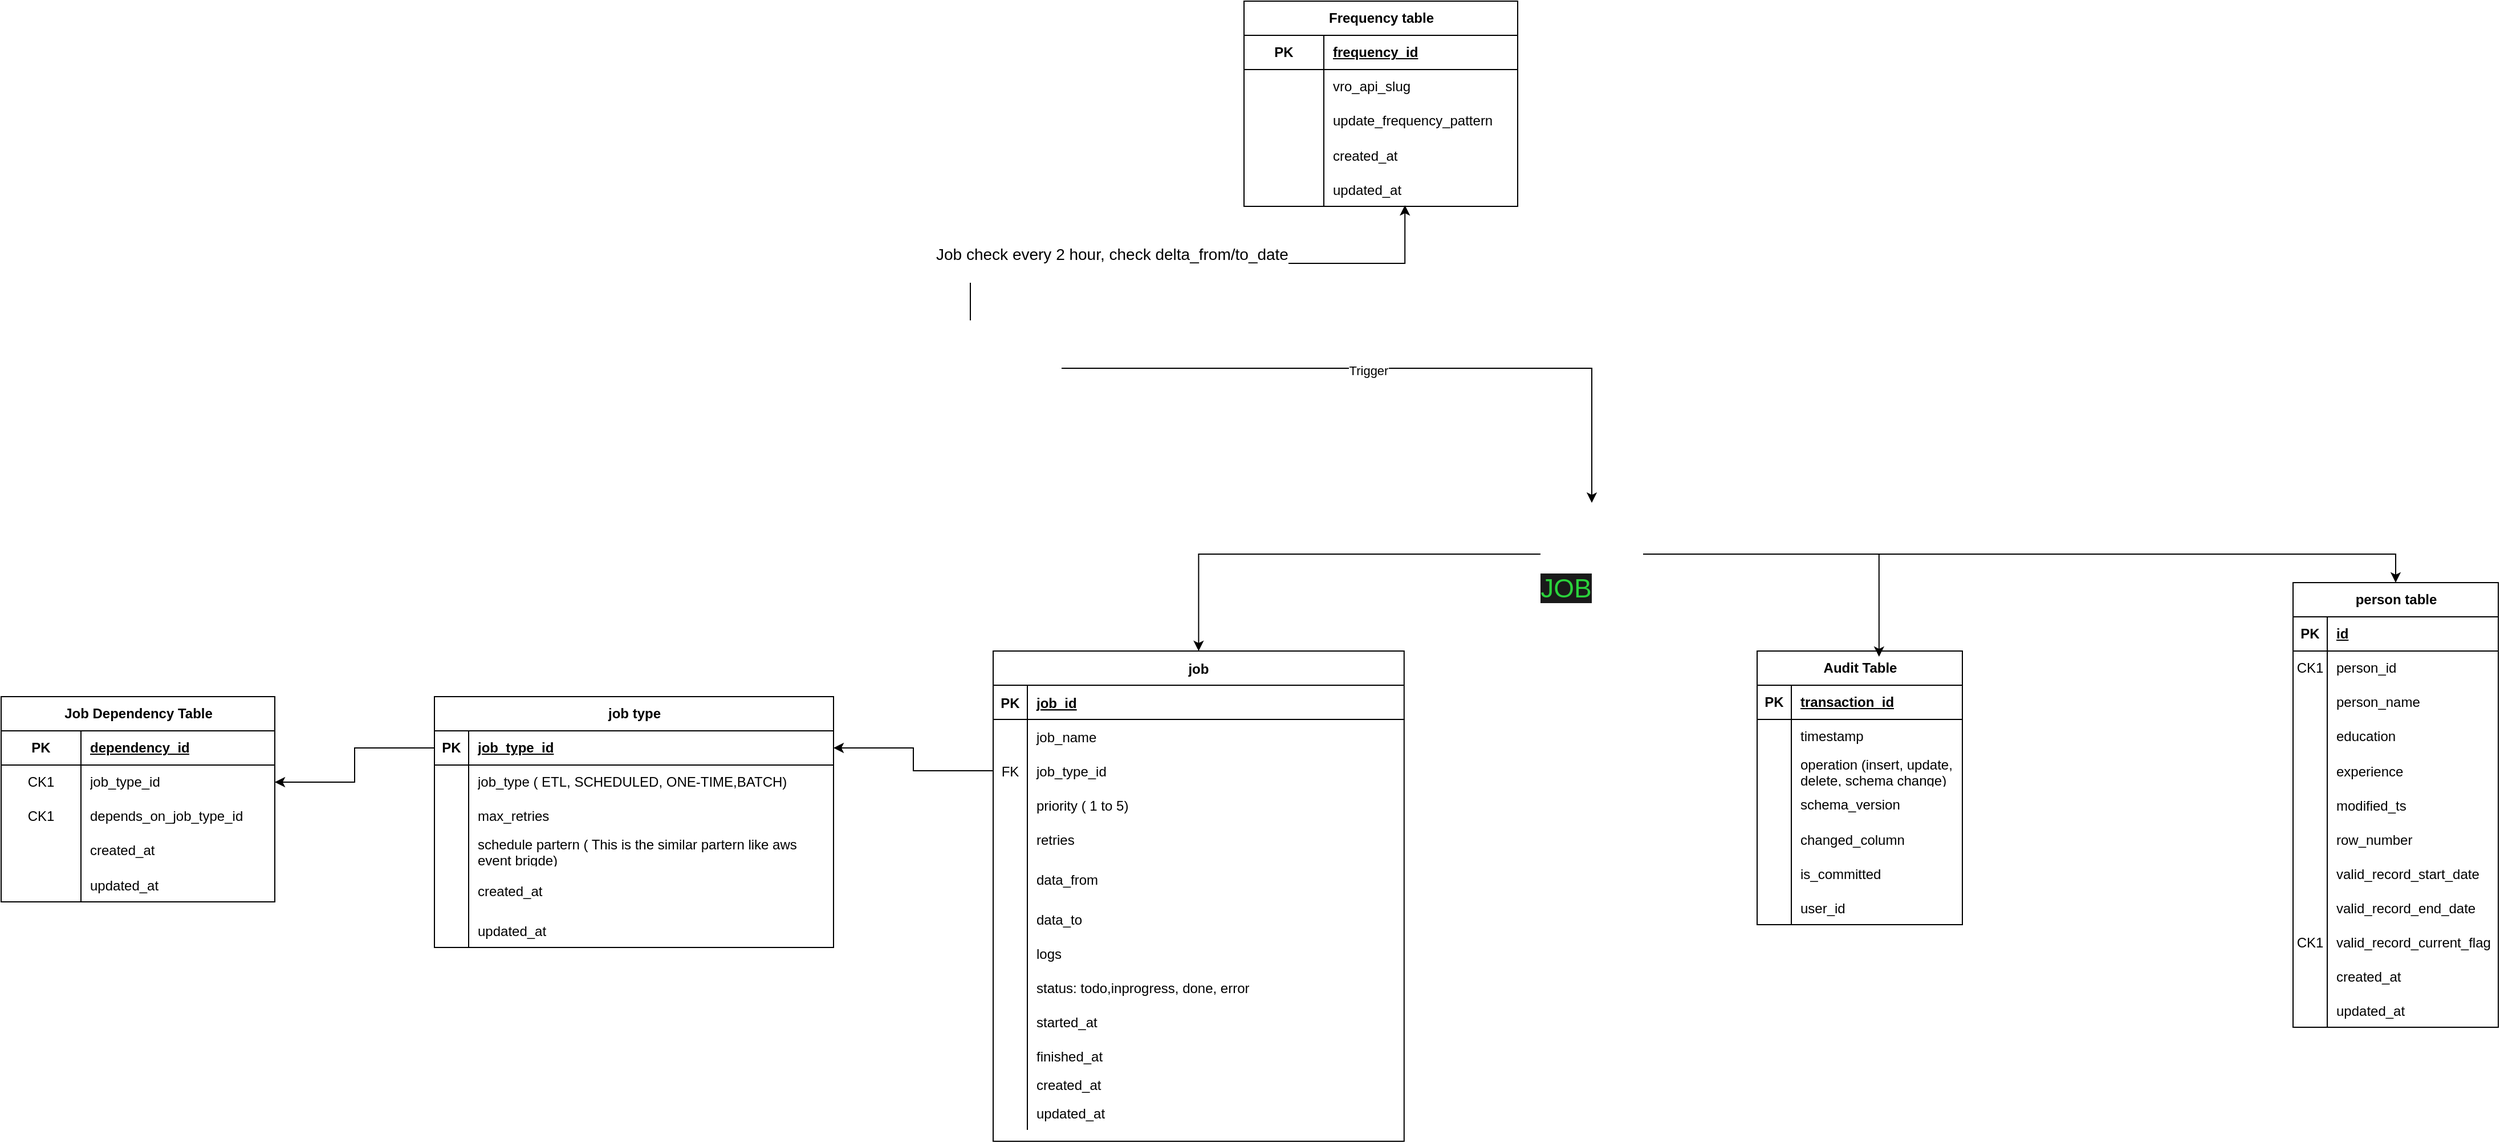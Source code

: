 <mxfile version="24.7.12">
  <diagram name="Page-1" id="yF4b_deFSVlWdtcmTdpj">
    <mxGraphModel dx="4810" dy="2237" grid="1" gridSize="10" guides="1" tooltips="1" connect="1" arrows="1" fold="1" page="1" pageScale="1" pageWidth="850" pageHeight="1100" math="0" shadow="0">
      <root>
        <mxCell id="0" />
        <mxCell id="1" parent="0" />
        <mxCell id="miBj2STuNEscEt3o1YzO-51" style="edgeStyle=orthogonalEdgeStyle;rounded=0;orthogonalLoop=1;jettySize=auto;html=1;" edge="1" parent="1" source="iy5uLM-DOXcV6CtTuPYc-3" target="dzdEntVdq1MPW5jjg7Hb-29">
          <mxGeometry relative="1" as="geometry" />
        </mxCell>
        <mxCell id="miBj2STuNEscEt3o1YzO-95" style="edgeStyle=orthogonalEdgeStyle;rounded=0;orthogonalLoop=1;jettySize=auto;html=1;entryX=0.5;entryY=0;entryDx=0;entryDy=0;" edge="1" parent="1" source="iy5uLM-DOXcV6CtTuPYc-3" target="miBj2STuNEscEt3o1YzO-54">
          <mxGeometry relative="1" as="geometry" />
        </mxCell>
        <mxCell id="iy5uLM-DOXcV6CtTuPYc-3" value="" style="shape=image;verticalLabelPosition=bottom;labelBackgroundColor=default;verticalAlign=top;aspect=fixed;imageAspect=0;image=https://miro.medium.com/v2/resize:fit:908/1*CjaH-vqt7LvnubwmRKmDTQ.png;fontColor=#3D3229;movable=1;resizable=1;rotatable=1;deletable=1;editable=1;locked=0;connectable=1;" parent="1" vertex="1">
          <mxGeometry x="740" y="520" width="90" height="90" as="geometry" />
        </mxCell>
        <mxCell id="miBj2STuNEscEt3o1YzO-49" style="edgeStyle=orthogonalEdgeStyle;rounded=0;orthogonalLoop=1;jettySize=auto;html=1;entryX=0.5;entryY=0;entryDx=0;entryDy=0;" edge="1" parent="1" source="iy5uLM-DOXcV6CtTuPYc-38" target="iy5uLM-DOXcV6CtTuPYc-3">
          <mxGeometry relative="1" as="geometry" />
        </mxCell>
        <mxCell id="miBj2STuNEscEt3o1YzO-50" value="Trigger" style="edgeLabel;html=1;align=center;verticalAlign=middle;resizable=0;points=[];" vertex="1" connectable="0" parent="miBj2STuNEscEt3o1YzO-49">
          <mxGeometry x="-0.077" y="-2" relative="1" as="geometry">
            <mxPoint as="offset" />
          </mxGeometry>
        </mxCell>
        <mxCell id="iy5uLM-DOXcV6CtTuPYc-38" value="" style="shape=image;verticalLabelPosition=bottom;labelBackgroundColor=default;verticalAlign=top;aspect=fixed;imageAspect=0;image=https://cdn-ssl-devio-img.classmethod.jp/wp-content/uploads/2020/01/amazon-eventbridge.png;" parent="1" vertex="1">
          <mxGeometry x="160" y="360" width="160" height="84" as="geometry" />
        </mxCell>
        <mxCell id="dzdEntVdq1MPW5jjg7Hb-1" value="Audit Table" style="shape=table;startSize=30;container=1;collapsible=1;childLayout=tableLayout;fixedRows=1;rowLines=0;fontStyle=1;align=center;resizeLast=1;html=1;" parent="1" vertex="1">
          <mxGeometry x="930" y="650" width="180" height="240" as="geometry" />
        </mxCell>
        <mxCell id="dzdEntVdq1MPW5jjg7Hb-2" value="" style="shape=tableRow;horizontal=0;startSize=0;swimlaneHead=0;swimlaneBody=0;fillColor=none;collapsible=0;dropTarget=0;points=[[0,0.5],[1,0.5]];portConstraint=eastwest;top=0;left=0;right=0;bottom=1;" parent="dzdEntVdq1MPW5jjg7Hb-1" vertex="1">
          <mxGeometry y="30" width="180" height="30" as="geometry" />
        </mxCell>
        <mxCell id="dzdEntVdq1MPW5jjg7Hb-3" value="PK" style="shape=partialRectangle;connectable=0;fillColor=none;top=0;left=0;bottom=0;right=0;fontStyle=1;overflow=hidden;whiteSpace=wrap;html=1;" parent="dzdEntVdq1MPW5jjg7Hb-2" vertex="1">
          <mxGeometry width="30" height="30" as="geometry">
            <mxRectangle width="30" height="30" as="alternateBounds" />
          </mxGeometry>
        </mxCell>
        <mxCell id="dzdEntVdq1MPW5jjg7Hb-4" value="transaction_id" style="shape=partialRectangle;connectable=0;fillColor=none;top=0;left=0;bottom=0;right=0;align=left;spacingLeft=6;fontStyle=5;overflow=hidden;whiteSpace=wrap;html=1;" parent="dzdEntVdq1MPW5jjg7Hb-2" vertex="1">
          <mxGeometry x="30" width="150" height="30" as="geometry">
            <mxRectangle width="150" height="30" as="alternateBounds" />
          </mxGeometry>
        </mxCell>
        <mxCell id="dzdEntVdq1MPW5jjg7Hb-5" value="" style="shape=tableRow;horizontal=0;startSize=0;swimlaneHead=0;swimlaneBody=0;fillColor=none;collapsible=0;dropTarget=0;points=[[0,0.5],[1,0.5]];portConstraint=eastwest;top=0;left=0;right=0;bottom=0;" parent="dzdEntVdq1MPW5jjg7Hb-1" vertex="1">
          <mxGeometry y="60" width="180" height="30" as="geometry" />
        </mxCell>
        <mxCell id="dzdEntVdq1MPW5jjg7Hb-6" value="" style="shape=partialRectangle;connectable=0;fillColor=none;top=0;left=0;bottom=0;right=0;editable=1;overflow=hidden;whiteSpace=wrap;html=1;" parent="dzdEntVdq1MPW5jjg7Hb-5" vertex="1">
          <mxGeometry width="30" height="30" as="geometry">
            <mxRectangle width="30" height="30" as="alternateBounds" />
          </mxGeometry>
        </mxCell>
        <mxCell id="dzdEntVdq1MPW5jjg7Hb-7" value="timestamp" style="shape=partialRectangle;connectable=0;fillColor=none;top=0;left=0;bottom=0;right=0;align=left;spacingLeft=6;overflow=hidden;whiteSpace=wrap;html=1;" parent="dzdEntVdq1MPW5jjg7Hb-5" vertex="1">
          <mxGeometry x="30" width="150" height="30" as="geometry">
            <mxRectangle width="150" height="30" as="alternateBounds" />
          </mxGeometry>
        </mxCell>
        <mxCell id="dzdEntVdq1MPW5jjg7Hb-8" value="" style="shape=tableRow;horizontal=0;startSize=0;swimlaneHead=0;swimlaneBody=0;fillColor=none;collapsible=0;dropTarget=0;points=[[0,0.5],[1,0.5]];portConstraint=eastwest;top=0;left=0;right=0;bottom=0;" parent="dzdEntVdq1MPW5jjg7Hb-1" vertex="1">
          <mxGeometry y="90" width="180" height="30" as="geometry" />
        </mxCell>
        <mxCell id="dzdEntVdq1MPW5jjg7Hb-9" value="" style="shape=partialRectangle;connectable=0;fillColor=none;top=0;left=0;bottom=0;right=0;editable=1;overflow=hidden;whiteSpace=wrap;html=1;" parent="dzdEntVdq1MPW5jjg7Hb-8" vertex="1">
          <mxGeometry width="30" height="30" as="geometry">
            <mxRectangle width="30" height="30" as="alternateBounds" />
          </mxGeometry>
        </mxCell>
        <mxCell id="dzdEntVdq1MPW5jjg7Hb-10" value="operation (insert, update, delete, schema change)" style="shape=partialRectangle;connectable=0;fillColor=none;top=0;left=0;bottom=0;right=0;align=left;spacingLeft=6;overflow=hidden;whiteSpace=wrap;html=1;" parent="dzdEntVdq1MPW5jjg7Hb-8" vertex="1">
          <mxGeometry x="30" width="150" height="30" as="geometry">
            <mxRectangle width="150" height="30" as="alternateBounds" />
          </mxGeometry>
        </mxCell>
        <mxCell id="dzdEntVdq1MPW5jjg7Hb-11" value="" style="shape=tableRow;horizontal=0;startSize=0;swimlaneHead=0;swimlaneBody=0;fillColor=none;collapsible=0;dropTarget=0;points=[[0,0.5],[1,0.5]];portConstraint=eastwest;top=0;left=0;right=0;bottom=0;" parent="dzdEntVdq1MPW5jjg7Hb-1" vertex="1">
          <mxGeometry y="120" width="180" height="30" as="geometry" />
        </mxCell>
        <mxCell id="dzdEntVdq1MPW5jjg7Hb-12" value="" style="shape=partialRectangle;connectable=0;fillColor=none;top=0;left=0;bottom=0;right=0;editable=1;overflow=hidden;whiteSpace=wrap;html=1;" parent="dzdEntVdq1MPW5jjg7Hb-11" vertex="1">
          <mxGeometry width="30" height="30" as="geometry">
            <mxRectangle width="30" height="30" as="alternateBounds" />
          </mxGeometry>
        </mxCell>
        <mxCell id="dzdEntVdq1MPW5jjg7Hb-13" value="schema_version" style="shape=partialRectangle;connectable=0;fillColor=none;top=0;left=0;bottom=0;right=0;align=left;spacingLeft=6;overflow=hidden;whiteSpace=wrap;html=1;" parent="dzdEntVdq1MPW5jjg7Hb-11" vertex="1">
          <mxGeometry x="30" width="150" height="30" as="geometry">
            <mxRectangle width="150" height="30" as="alternateBounds" />
          </mxGeometry>
        </mxCell>
        <mxCell id="dzdEntVdq1MPW5jjg7Hb-14" value="" style="shape=tableRow;horizontal=0;startSize=0;swimlaneHead=0;swimlaneBody=0;fillColor=none;collapsible=0;dropTarget=0;points=[[0,0.5],[1,0.5]];portConstraint=eastwest;top=0;left=0;right=0;bottom=0;" parent="dzdEntVdq1MPW5jjg7Hb-1" vertex="1">
          <mxGeometry y="150" width="180" height="30" as="geometry" />
        </mxCell>
        <mxCell id="dzdEntVdq1MPW5jjg7Hb-15" value="" style="shape=partialRectangle;connectable=0;fillColor=none;top=0;left=0;bottom=0;right=0;editable=1;overflow=hidden;" parent="dzdEntVdq1MPW5jjg7Hb-14" vertex="1">
          <mxGeometry width="30" height="30" as="geometry">
            <mxRectangle width="30" height="30" as="alternateBounds" />
          </mxGeometry>
        </mxCell>
        <mxCell id="dzdEntVdq1MPW5jjg7Hb-16" value="changed_column" style="shape=partialRectangle;connectable=0;fillColor=none;top=0;left=0;bottom=0;right=0;align=left;spacingLeft=6;overflow=hidden;" parent="dzdEntVdq1MPW5jjg7Hb-14" vertex="1">
          <mxGeometry x="30" width="150" height="30" as="geometry">
            <mxRectangle width="150" height="30" as="alternateBounds" />
          </mxGeometry>
        </mxCell>
        <mxCell id="dzdEntVdq1MPW5jjg7Hb-26" value="" style="shape=tableRow;horizontal=0;startSize=0;swimlaneHead=0;swimlaneBody=0;fillColor=none;collapsible=0;dropTarget=0;points=[[0,0.5],[1,0.5]];portConstraint=eastwest;top=0;left=0;right=0;bottom=0;" parent="dzdEntVdq1MPW5jjg7Hb-1" vertex="1">
          <mxGeometry y="180" width="180" height="30" as="geometry" />
        </mxCell>
        <mxCell id="dzdEntVdq1MPW5jjg7Hb-27" value="" style="shape=partialRectangle;connectable=0;fillColor=none;top=0;left=0;bottom=0;right=0;editable=1;overflow=hidden;" parent="dzdEntVdq1MPW5jjg7Hb-26" vertex="1">
          <mxGeometry width="30" height="30" as="geometry">
            <mxRectangle width="30" height="30" as="alternateBounds" />
          </mxGeometry>
        </mxCell>
        <mxCell id="dzdEntVdq1MPW5jjg7Hb-28" value="is_committed" style="shape=partialRectangle;connectable=0;fillColor=none;top=0;left=0;bottom=0;right=0;align=left;spacingLeft=6;overflow=hidden;" parent="dzdEntVdq1MPW5jjg7Hb-26" vertex="1">
          <mxGeometry x="30" width="150" height="30" as="geometry">
            <mxRectangle width="150" height="30" as="alternateBounds" />
          </mxGeometry>
        </mxCell>
        <mxCell id="dzdEntVdq1MPW5jjg7Hb-23" value="" style="shape=tableRow;horizontal=0;startSize=0;swimlaneHead=0;swimlaneBody=0;fillColor=none;collapsible=0;dropTarget=0;points=[[0,0.5],[1,0.5]];portConstraint=eastwest;top=0;left=0;right=0;bottom=0;" parent="dzdEntVdq1MPW5jjg7Hb-1" vertex="1">
          <mxGeometry y="210" width="180" height="30" as="geometry" />
        </mxCell>
        <mxCell id="dzdEntVdq1MPW5jjg7Hb-24" value="" style="shape=partialRectangle;connectable=0;fillColor=none;top=0;left=0;bottom=0;right=0;editable=1;overflow=hidden;" parent="dzdEntVdq1MPW5jjg7Hb-23" vertex="1">
          <mxGeometry width="30" height="30" as="geometry">
            <mxRectangle width="30" height="30" as="alternateBounds" />
          </mxGeometry>
        </mxCell>
        <mxCell id="dzdEntVdq1MPW5jjg7Hb-25" value="user_id" style="shape=partialRectangle;connectable=0;fillColor=none;top=0;left=0;bottom=0;right=0;align=left;spacingLeft=6;overflow=hidden;" parent="dzdEntVdq1MPW5jjg7Hb-23" vertex="1">
          <mxGeometry x="30" width="150" height="30" as="geometry">
            <mxRectangle width="150" height="30" as="alternateBounds" />
          </mxGeometry>
        </mxCell>
        <mxCell id="dzdEntVdq1MPW5jjg7Hb-29" value="job" style="shape=table;startSize=30;container=1;collapsible=1;childLayout=tableLayout;fixedRows=1;rowLines=0;fontStyle=1;align=center;resizeLast=1;" parent="1" vertex="1">
          <mxGeometry x="260" y="650" width="360.4" height="430" as="geometry" />
        </mxCell>
        <mxCell id="dzdEntVdq1MPW5jjg7Hb-30" value="" style="shape=partialRectangle;collapsible=0;dropTarget=0;pointerEvents=0;fillColor=none;points=[[0,0.5],[1,0.5]];portConstraint=eastwest;top=0;left=0;right=0;bottom=1;" parent="dzdEntVdq1MPW5jjg7Hb-29" vertex="1">
          <mxGeometry y="30" width="360.4" height="30" as="geometry" />
        </mxCell>
        <mxCell id="dzdEntVdq1MPW5jjg7Hb-31" value="PK" style="shape=partialRectangle;overflow=hidden;connectable=0;fillColor=none;top=0;left=0;bottom=0;right=0;fontStyle=1;" parent="dzdEntVdq1MPW5jjg7Hb-30" vertex="1">
          <mxGeometry width="30" height="30" as="geometry">
            <mxRectangle width="30" height="30" as="alternateBounds" />
          </mxGeometry>
        </mxCell>
        <mxCell id="dzdEntVdq1MPW5jjg7Hb-32" value="job_id" style="shape=partialRectangle;overflow=hidden;connectable=0;fillColor=none;top=0;left=0;bottom=0;right=0;align=left;spacingLeft=6;fontStyle=5;" parent="dzdEntVdq1MPW5jjg7Hb-30" vertex="1">
          <mxGeometry x="30" width="330.4" height="30" as="geometry">
            <mxRectangle width="330.4" height="30" as="alternateBounds" />
          </mxGeometry>
        </mxCell>
        <mxCell id="dzdEntVdq1MPW5jjg7Hb-51" value="" style="shape=tableRow;horizontal=0;startSize=0;swimlaneHead=0;swimlaneBody=0;fillColor=none;collapsible=0;dropTarget=0;points=[[0,0.5],[1,0.5]];portConstraint=eastwest;top=0;left=0;right=0;bottom=0;" parent="dzdEntVdq1MPW5jjg7Hb-29" vertex="1">
          <mxGeometry y="60" width="360.4" height="30" as="geometry" />
        </mxCell>
        <mxCell id="dzdEntVdq1MPW5jjg7Hb-52" value="" style="shape=partialRectangle;connectable=0;fillColor=none;top=0;left=0;bottom=0;right=0;editable=1;overflow=hidden;" parent="dzdEntVdq1MPW5jjg7Hb-51" vertex="1">
          <mxGeometry width="30" height="30" as="geometry">
            <mxRectangle width="30" height="30" as="alternateBounds" />
          </mxGeometry>
        </mxCell>
        <mxCell id="dzdEntVdq1MPW5jjg7Hb-53" value="job_name" style="shape=partialRectangle;connectable=0;fillColor=none;top=0;left=0;bottom=0;right=0;align=left;spacingLeft=6;overflow=hidden;" parent="dzdEntVdq1MPW5jjg7Hb-51" vertex="1">
          <mxGeometry x="30" width="330.4" height="30" as="geometry">
            <mxRectangle width="330.4" height="30" as="alternateBounds" />
          </mxGeometry>
        </mxCell>
        <mxCell id="dzdEntVdq1MPW5jjg7Hb-54" value="" style="shape=tableRow;horizontal=0;startSize=0;swimlaneHead=0;swimlaneBody=0;fillColor=none;collapsible=0;dropTarget=0;points=[[0,0.5],[1,0.5]];portConstraint=eastwest;top=0;left=0;right=0;bottom=0;" parent="dzdEntVdq1MPW5jjg7Hb-29" vertex="1">
          <mxGeometry y="90" width="360.4" height="30" as="geometry" />
        </mxCell>
        <mxCell id="dzdEntVdq1MPW5jjg7Hb-55" value="FK" style="shape=partialRectangle;connectable=0;fillColor=none;top=0;left=0;bottom=0;right=0;editable=1;overflow=hidden;" parent="dzdEntVdq1MPW5jjg7Hb-54" vertex="1">
          <mxGeometry width="30" height="30" as="geometry">
            <mxRectangle width="30" height="30" as="alternateBounds" />
          </mxGeometry>
        </mxCell>
        <mxCell id="dzdEntVdq1MPW5jjg7Hb-56" value="job_type_id" style="shape=partialRectangle;connectable=0;fillColor=none;top=0;left=0;bottom=0;right=0;align=left;spacingLeft=6;overflow=hidden;" parent="dzdEntVdq1MPW5jjg7Hb-54" vertex="1">
          <mxGeometry x="30" width="330.4" height="30" as="geometry">
            <mxRectangle width="330.4" height="30" as="alternateBounds" />
          </mxGeometry>
        </mxCell>
        <mxCell id="dzdEntVdq1MPW5jjg7Hb-57" value="" style="shape=tableRow;horizontal=0;startSize=0;swimlaneHead=0;swimlaneBody=0;fillColor=none;collapsible=0;dropTarget=0;points=[[0,0.5],[1,0.5]];portConstraint=eastwest;top=0;left=0;right=0;bottom=0;" parent="dzdEntVdq1MPW5jjg7Hb-29" vertex="1">
          <mxGeometry y="120" width="360.4" height="30" as="geometry" />
        </mxCell>
        <mxCell id="dzdEntVdq1MPW5jjg7Hb-58" value="" style="shape=partialRectangle;connectable=0;fillColor=none;top=0;left=0;bottom=0;right=0;editable=1;overflow=hidden;" parent="dzdEntVdq1MPW5jjg7Hb-57" vertex="1">
          <mxGeometry width="30" height="30" as="geometry">
            <mxRectangle width="30" height="30" as="alternateBounds" />
          </mxGeometry>
        </mxCell>
        <mxCell id="dzdEntVdq1MPW5jjg7Hb-59" value="priority ( 1 to 5) " style="shape=partialRectangle;connectable=0;fillColor=none;top=0;left=0;bottom=0;right=0;align=left;spacingLeft=6;overflow=hidden;" parent="dzdEntVdq1MPW5jjg7Hb-57" vertex="1">
          <mxGeometry x="30" width="330.4" height="30" as="geometry">
            <mxRectangle width="330.4" height="30" as="alternateBounds" />
          </mxGeometry>
        </mxCell>
        <mxCell id="dzdEntVdq1MPW5jjg7Hb-60" value="" style="shape=tableRow;horizontal=0;startSize=0;swimlaneHead=0;swimlaneBody=0;fillColor=none;collapsible=0;dropTarget=0;points=[[0,0.5],[1,0.5]];portConstraint=eastwest;top=0;left=0;right=0;bottom=0;" parent="dzdEntVdq1MPW5jjg7Hb-29" vertex="1">
          <mxGeometry y="150" width="360.4" height="30" as="geometry" />
        </mxCell>
        <mxCell id="dzdEntVdq1MPW5jjg7Hb-61" value="" style="shape=partialRectangle;connectable=0;fillColor=none;top=0;left=0;bottom=0;right=0;editable=1;overflow=hidden;" parent="dzdEntVdq1MPW5jjg7Hb-60" vertex="1">
          <mxGeometry width="30" height="30" as="geometry">
            <mxRectangle width="30" height="30" as="alternateBounds" />
          </mxGeometry>
        </mxCell>
        <mxCell id="dzdEntVdq1MPW5jjg7Hb-62" value="retries" style="shape=partialRectangle;connectable=0;fillColor=none;top=0;left=0;bottom=0;right=0;align=left;spacingLeft=6;overflow=hidden;" parent="dzdEntVdq1MPW5jjg7Hb-60" vertex="1">
          <mxGeometry x="30" width="330.4" height="30" as="geometry">
            <mxRectangle width="330.4" height="30" as="alternateBounds" />
          </mxGeometry>
        </mxCell>
        <mxCell id="dzdEntVdq1MPW5jjg7Hb-66" value="" style="shape=tableRow;horizontal=0;startSize=0;swimlaneHead=0;swimlaneBody=0;fillColor=none;collapsible=0;dropTarget=0;points=[[0,0.5],[1,0.5]];portConstraint=eastwest;top=0;left=0;right=0;bottom=0;" parent="dzdEntVdq1MPW5jjg7Hb-29" vertex="1">
          <mxGeometry y="180" width="360.4" height="40" as="geometry" />
        </mxCell>
        <mxCell id="dzdEntVdq1MPW5jjg7Hb-67" value="" style="shape=partialRectangle;connectable=0;fillColor=none;top=0;left=0;bottom=0;right=0;editable=1;overflow=hidden;" parent="dzdEntVdq1MPW5jjg7Hb-66" vertex="1">
          <mxGeometry width="30" height="40" as="geometry">
            <mxRectangle width="30" height="40" as="alternateBounds" />
          </mxGeometry>
        </mxCell>
        <mxCell id="dzdEntVdq1MPW5jjg7Hb-68" value="data_from" style="shape=partialRectangle;connectable=0;fillColor=none;top=0;left=0;bottom=0;right=0;align=left;spacingLeft=6;overflow=hidden;" parent="dzdEntVdq1MPW5jjg7Hb-66" vertex="1">
          <mxGeometry x="30" width="330.4" height="40" as="geometry">
            <mxRectangle width="330.4" height="40" as="alternateBounds" />
          </mxGeometry>
        </mxCell>
        <mxCell id="dzdEntVdq1MPW5jjg7Hb-33" value="" style="shape=partialRectangle;collapsible=0;dropTarget=0;pointerEvents=0;fillColor=none;points=[[0,0.5],[1,0.5]];portConstraint=eastwest;top=0;left=0;right=0;bottom=0;" parent="dzdEntVdq1MPW5jjg7Hb-29" vertex="1">
          <mxGeometry y="220" width="360.4" height="30" as="geometry" />
        </mxCell>
        <mxCell id="dzdEntVdq1MPW5jjg7Hb-34" value="" style="shape=partialRectangle;overflow=hidden;connectable=0;fillColor=none;top=0;left=0;bottom=0;right=0;" parent="dzdEntVdq1MPW5jjg7Hb-33" vertex="1">
          <mxGeometry width="30" height="30" as="geometry">
            <mxRectangle width="30" height="30" as="alternateBounds" />
          </mxGeometry>
        </mxCell>
        <mxCell id="dzdEntVdq1MPW5jjg7Hb-35" value="data_to" style="shape=partialRectangle;overflow=hidden;connectable=0;fillColor=none;top=0;left=0;bottom=0;right=0;align=left;spacingLeft=6;" parent="dzdEntVdq1MPW5jjg7Hb-33" vertex="1">
          <mxGeometry x="30" width="330.4" height="30" as="geometry">
            <mxRectangle width="330.4" height="30" as="alternateBounds" />
          </mxGeometry>
        </mxCell>
        <mxCell id="dzdEntVdq1MPW5jjg7Hb-39" value="" style="shape=tableRow;horizontal=0;startSize=0;swimlaneHead=0;swimlaneBody=0;fillColor=none;collapsible=0;dropTarget=0;points=[[0,0.5],[1,0.5]];portConstraint=eastwest;top=0;left=0;right=0;bottom=0;" parent="dzdEntVdq1MPW5jjg7Hb-29" vertex="1">
          <mxGeometry y="250" width="360.4" height="30" as="geometry" />
        </mxCell>
        <mxCell id="dzdEntVdq1MPW5jjg7Hb-40" value="" style="shape=partialRectangle;connectable=0;fillColor=none;top=0;left=0;bottom=0;right=0;editable=1;overflow=hidden;" parent="dzdEntVdq1MPW5jjg7Hb-39" vertex="1">
          <mxGeometry width="30" height="30" as="geometry">
            <mxRectangle width="30" height="30" as="alternateBounds" />
          </mxGeometry>
        </mxCell>
        <mxCell id="dzdEntVdq1MPW5jjg7Hb-41" value="logs" style="shape=partialRectangle;connectable=0;fillColor=none;top=0;left=0;bottom=0;right=0;align=left;spacingLeft=6;overflow=hidden;" parent="dzdEntVdq1MPW5jjg7Hb-39" vertex="1">
          <mxGeometry x="30" width="330.4" height="30" as="geometry">
            <mxRectangle width="330.4" height="30" as="alternateBounds" />
          </mxGeometry>
        </mxCell>
        <mxCell id="dzdEntVdq1MPW5jjg7Hb-42" value="" style="shape=tableRow;horizontal=0;startSize=0;swimlaneHead=0;swimlaneBody=0;fillColor=none;collapsible=0;dropTarget=0;points=[[0,0.5],[1,0.5]];portConstraint=eastwest;top=0;left=0;right=0;bottom=0;" parent="dzdEntVdq1MPW5jjg7Hb-29" vertex="1">
          <mxGeometry y="280" width="360.4" height="30" as="geometry" />
        </mxCell>
        <mxCell id="dzdEntVdq1MPW5jjg7Hb-43" value="" style="shape=partialRectangle;connectable=0;fillColor=none;top=0;left=0;bottom=0;right=0;editable=1;overflow=hidden;" parent="dzdEntVdq1MPW5jjg7Hb-42" vertex="1">
          <mxGeometry width="30" height="30" as="geometry">
            <mxRectangle width="30" height="30" as="alternateBounds" />
          </mxGeometry>
        </mxCell>
        <mxCell id="dzdEntVdq1MPW5jjg7Hb-44" value="status: todo,inprogress, done, error" style="shape=partialRectangle;connectable=0;fillColor=none;top=0;left=0;bottom=0;right=0;align=left;spacingLeft=6;overflow=hidden;" parent="dzdEntVdq1MPW5jjg7Hb-42" vertex="1">
          <mxGeometry x="30" width="330.4" height="30" as="geometry">
            <mxRectangle width="330.4" height="30" as="alternateBounds" />
          </mxGeometry>
        </mxCell>
        <mxCell id="dzdEntVdq1MPW5jjg7Hb-72" value="" style="shape=tableRow;horizontal=0;startSize=0;swimlaneHead=0;swimlaneBody=0;fillColor=none;collapsible=0;dropTarget=0;points=[[0,0.5],[1,0.5]];portConstraint=eastwest;top=0;left=0;right=0;bottom=0;" parent="dzdEntVdq1MPW5jjg7Hb-29" vertex="1">
          <mxGeometry y="310" width="360.4" height="30" as="geometry" />
        </mxCell>
        <mxCell id="dzdEntVdq1MPW5jjg7Hb-73" value="" style="shape=partialRectangle;connectable=0;fillColor=none;top=0;left=0;bottom=0;right=0;editable=1;overflow=hidden;" parent="dzdEntVdq1MPW5jjg7Hb-72" vertex="1">
          <mxGeometry width="30" height="30" as="geometry">
            <mxRectangle width="30" height="30" as="alternateBounds" />
          </mxGeometry>
        </mxCell>
        <mxCell id="dzdEntVdq1MPW5jjg7Hb-74" value="started_at" style="shape=partialRectangle;connectable=0;fillColor=none;top=0;left=0;bottom=0;right=0;align=left;spacingLeft=6;overflow=hidden;" parent="dzdEntVdq1MPW5jjg7Hb-72" vertex="1">
          <mxGeometry x="30" width="330.4" height="30" as="geometry">
            <mxRectangle width="330.4" height="30" as="alternateBounds" />
          </mxGeometry>
        </mxCell>
        <mxCell id="dzdEntVdq1MPW5jjg7Hb-69" value="" style="shape=tableRow;horizontal=0;startSize=0;swimlaneHead=0;swimlaneBody=0;fillColor=none;collapsible=0;dropTarget=0;points=[[0,0.5],[1,0.5]];portConstraint=eastwest;top=0;left=0;right=0;bottom=0;" parent="dzdEntVdq1MPW5jjg7Hb-29" vertex="1">
          <mxGeometry y="340" width="360.4" height="30" as="geometry" />
        </mxCell>
        <mxCell id="dzdEntVdq1MPW5jjg7Hb-70" value="" style="shape=partialRectangle;connectable=0;fillColor=none;top=0;left=0;bottom=0;right=0;editable=1;overflow=hidden;" parent="dzdEntVdq1MPW5jjg7Hb-69" vertex="1">
          <mxGeometry width="30" height="30" as="geometry">
            <mxRectangle width="30" height="30" as="alternateBounds" />
          </mxGeometry>
        </mxCell>
        <mxCell id="dzdEntVdq1MPW5jjg7Hb-71" value="finished_at" style="shape=partialRectangle;connectable=0;fillColor=none;top=0;left=0;bottom=0;right=0;align=left;spacingLeft=6;overflow=hidden;" parent="dzdEntVdq1MPW5jjg7Hb-69" vertex="1">
          <mxGeometry x="30" width="330.4" height="30" as="geometry">
            <mxRectangle width="330.4" height="30" as="alternateBounds" />
          </mxGeometry>
        </mxCell>
        <mxCell id="dzdEntVdq1MPW5jjg7Hb-45" value="" style="shape=tableRow;horizontal=0;startSize=0;swimlaneHead=0;swimlaneBody=0;fillColor=none;collapsible=0;dropTarget=0;points=[[0,0.5],[1,0.5]];portConstraint=eastwest;top=0;left=0;right=0;bottom=0;" parent="dzdEntVdq1MPW5jjg7Hb-29" vertex="1">
          <mxGeometry y="370" width="360.4" height="20" as="geometry" />
        </mxCell>
        <mxCell id="dzdEntVdq1MPW5jjg7Hb-46" value="" style="shape=partialRectangle;connectable=0;fillColor=none;top=0;left=0;bottom=0;right=0;editable=1;overflow=hidden;" parent="dzdEntVdq1MPW5jjg7Hb-45" vertex="1">
          <mxGeometry width="30" height="20" as="geometry">
            <mxRectangle width="30" height="20" as="alternateBounds" />
          </mxGeometry>
        </mxCell>
        <mxCell id="dzdEntVdq1MPW5jjg7Hb-47" value="created_at" style="shape=partialRectangle;connectable=0;fillColor=none;top=0;left=0;bottom=0;right=0;align=left;spacingLeft=6;overflow=hidden;" parent="dzdEntVdq1MPW5jjg7Hb-45" vertex="1">
          <mxGeometry x="30" width="330.4" height="20" as="geometry">
            <mxRectangle width="330.4" height="20" as="alternateBounds" />
          </mxGeometry>
        </mxCell>
        <mxCell id="dzdEntVdq1MPW5jjg7Hb-48" value="" style="shape=tableRow;horizontal=0;startSize=0;swimlaneHead=0;swimlaneBody=0;fillColor=none;collapsible=0;dropTarget=0;points=[[0,0.5],[1,0.5]];portConstraint=eastwest;top=0;left=0;right=0;bottom=0;" parent="dzdEntVdq1MPW5jjg7Hb-29" vertex="1">
          <mxGeometry y="390" width="360.4" height="30" as="geometry" />
        </mxCell>
        <mxCell id="dzdEntVdq1MPW5jjg7Hb-49" value="" style="shape=partialRectangle;connectable=0;fillColor=none;top=0;left=0;bottom=0;right=0;editable=1;overflow=hidden;" parent="dzdEntVdq1MPW5jjg7Hb-48" vertex="1">
          <mxGeometry width="30" height="30" as="geometry">
            <mxRectangle width="30" height="30" as="alternateBounds" />
          </mxGeometry>
        </mxCell>
        <mxCell id="dzdEntVdq1MPW5jjg7Hb-50" value="updated_at" style="shape=partialRectangle;connectable=0;fillColor=none;top=0;left=0;bottom=0;right=0;align=left;spacingLeft=6;overflow=hidden;" parent="dzdEntVdq1MPW5jjg7Hb-48" vertex="1">
          <mxGeometry x="30" width="330.4" height="30" as="geometry">
            <mxRectangle width="330.4" height="30" as="alternateBounds" />
          </mxGeometry>
        </mxCell>
        <mxCell id="dzdEntVdq1MPW5jjg7Hb-75" value="job type" style="shape=table;startSize=30;container=1;collapsible=1;childLayout=tableLayout;fixedRows=1;rowLines=0;fontStyle=1;align=center;resizeLast=1;html=1;" parent="1" vertex="1">
          <mxGeometry x="-230" y="690" width="350" height="220" as="geometry" />
        </mxCell>
        <mxCell id="dzdEntVdq1MPW5jjg7Hb-76" value="" style="shape=tableRow;horizontal=0;startSize=0;swimlaneHead=0;swimlaneBody=0;fillColor=none;collapsible=0;dropTarget=0;points=[[0,0.5],[1,0.5]];portConstraint=eastwest;top=0;left=0;right=0;bottom=1;" parent="dzdEntVdq1MPW5jjg7Hb-75" vertex="1">
          <mxGeometry y="30" width="350" height="30" as="geometry" />
        </mxCell>
        <mxCell id="dzdEntVdq1MPW5jjg7Hb-77" value="PK" style="shape=partialRectangle;connectable=0;fillColor=none;top=0;left=0;bottom=0;right=0;fontStyle=1;overflow=hidden;whiteSpace=wrap;html=1;" parent="dzdEntVdq1MPW5jjg7Hb-76" vertex="1">
          <mxGeometry width="30" height="30" as="geometry">
            <mxRectangle width="30" height="30" as="alternateBounds" />
          </mxGeometry>
        </mxCell>
        <mxCell id="dzdEntVdq1MPW5jjg7Hb-78" value="job_type_id" style="shape=partialRectangle;connectable=0;fillColor=none;top=0;left=0;bottom=0;right=0;align=left;spacingLeft=6;fontStyle=5;overflow=hidden;whiteSpace=wrap;html=1;" parent="dzdEntVdq1MPW5jjg7Hb-76" vertex="1">
          <mxGeometry x="30" width="320" height="30" as="geometry">
            <mxRectangle width="320" height="30" as="alternateBounds" />
          </mxGeometry>
        </mxCell>
        <mxCell id="dzdEntVdq1MPW5jjg7Hb-79" value="" style="shape=tableRow;horizontal=0;startSize=0;swimlaneHead=0;swimlaneBody=0;fillColor=none;collapsible=0;dropTarget=0;points=[[0,0.5],[1,0.5]];portConstraint=eastwest;top=0;left=0;right=0;bottom=0;" parent="dzdEntVdq1MPW5jjg7Hb-75" vertex="1">
          <mxGeometry y="60" width="350" height="30" as="geometry" />
        </mxCell>
        <mxCell id="dzdEntVdq1MPW5jjg7Hb-80" value="" style="shape=partialRectangle;connectable=0;fillColor=none;top=0;left=0;bottom=0;right=0;editable=1;overflow=hidden;whiteSpace=wrap;html=1;" parent="dzdEntVdq1MPW5jjg7Hb-79" vertex="1">
          <mxGeometry width="30" height="30" as="geometry">
            <mxRectangle width="30" height="30" as="alternateBounds" />
          </mxGeometry>
        </mxCell>
        <mxCell id="dzdEntVdq1MPW5jjg7Hb-81" value="&lt;span style=&quot;text-wrap: nowrap;&quot;&gt;job_type ( ETL, SCHEDULED, ONE-TIME,BATCH)&lt;/span&gt;" style="shape=partialRectangle;connectable=0;fillColor=none;top=0;left=0;bottom=0;right=0;align=left;spacingLeft=6;overflow=hidden;whiteSpace=wrap;html=1;" parent="dzdEntVdq1MPW5jjg7Hb-79" vertex="1">
          <mxGeometry x="30" width="320" height="30" as="geometry">
            <mxRectangle width="320" height="30" as="alternateBounds" />
          </mxGeometry>
        </mxCell>
        <mxCell id="dzdEntVdq1MPW5jjg7Hb-82" value="" style="shape=tableRow;horizontal=0;startSize=0;swimlaneHead=0;swimlaneBody=0;fillColor=none;collapsible=0;dropTarget=0;points=[[0,0.5],[1,0.5]];portConstraint=eastwest;top=0;left=0;right=0;bottom=0;" parent="dzdEntVdq1MPW5jjg7Hb-75" vertex="1">
          <mxGeometry y="90" width="350" height="30" as="geometry" />
        </mxCell>
        <mxCell id="dzdEntVdq1MPW5jjg7Hb-83" value="" style="shape=partialRectangle;connectable=0;fillColor=none;top=0;left=0;bottom=0;right=0;editable=1;overflow=hidden;whiteSpace=wrap;html=1;" parent="dzdEntVdq1MPW5jjg7Hb-82" vertex="1">
          <mxGeometry width="30" height="30" as="geometry">
            <mxRectangle width="30" height="30" as="alternateBounds" />
          </mxGeometry>
        </mxCell>
        <mxCell id="dzdEntVdq1MPW5jjg7Hb-84" value="&lt;span style=&quot;text-wrap: nowrap;&quot;&gt;max_retries&lt;/span&gt;" style="shape=partialRectangle;connectable=0;fillColor=none;top=0;left=0;bottom=0;right=0;align=left;spacingLeft=6;overflow=hidden;whiteSpace=wrap;html=1;" parent="dzdEntVdq1MPW5jjg7Hb-82" vertex="1">
          <mxGeometry x="30" width="320" height="30" as="geometry">
            <mxRectangle width="320" height="30" as="alternateBounds" />
          </mxGeometry>
        </mxCell>
        <mxCell id="dzdEntVdq1MPW5jjg7Hb-85" value="" style="shape=tableRow;horizontal=0;startSize=0;swimlaneHead=0;swimlaneBody=0;fillColor=none;collapsible=0;dropTarget=0;points=[[0,0.5],[1,0.5]];portConstraint=eastwest;top=0;left=0;right=0;bottom=0;" parent="dzdEntVdq1MPW5jjg7Hb-75" vertex="1">
          <mxGeometry y="120" width="350" height="30" as="geometry" />
        </mxCell>
        <mxCell id="dzdEntVdq1MPW5jjg7Hb-86" value="" style="shape=partialRectangle;connectable=0;fillColor=none;top=0;left=0;bottom=0;right=0;editable=1;overflow=hidden;whiteSpace=wrap;html=1;" parent="dzdEntVdq1MPW5jjg7Hb-85" vertex="1">
          <mxGeometry width="30" height="30" as="geometry">
            <mxRectangle width="30" height="30" as="alternateBounds" />
          </mxGeometry>
        </mxCell>
        <mxCell id="dzdEntVdq1MPW5jjg7Hb-87" value="schedule partern ( This is the similar partern like aws event brigde)" style="shape=partialRectangle;connectable=0;fillColor=none;top=0;left=0;bottom=0;right=0;align=left;spacingLeft=6;overflow=hidden;whiteSpace=wrap;html=1;" parent="dzdEntVdq1MPW5jjg7Hb-85" vertex="1">
          <mxGeometry x="30" width="320" height="30" as="geometry">
            <mxRectangle width="320" height="30" as="alternateBounds" />
          </mxGeometry>
        </mxCell>
        <mxCell id="dzdEntVdq1MPW5jjg7Hb-89" value="" style="shape=tableRow;horizontal=0;startSize=0;swimlaneHead=0;swimlaneBody=0;fillColor=none;collapsible=0;dropTarget=0;points=[[0,0.5],[1,0.5]];portConstraint=eastwest;top=0;left=0;right=0;bottom=0;" parent="dzdEntVdq1MPW5jjg7Hb-75" vertex="1">
          <mxGeometry y="150" width="350" height="40" as="geometry" />
        </mxCell>
        <mxCell id="dzdEntVdq1MPW5jjg7Hb-90" value="" style="shape=partialRectangle;connectable=0;fillColor=none;top=0;left=0;bottom=0;right=0;editable=1;overflow=hidden;" parent="dzdEntVdq1MPW5jjg7Hb-89" vertex="1">
          <mxGeometry width="30" height="40" as="geometry">
            <mxRectangle width="30" height="40" as="alternateBounds" />
          </mxGeometry>
        </mxCell>
        <mxCell id="dzdEntVdq1MPW5jjg7Hb-91" value="created_at" style="shape=partialRectangle;connectable=0;fillColor=none;top=0;left=0;bottom=0;right=0;align=left;spacingLeft=6;overflow=hidden;" parent="dzdEntVdq1MPW5jjg7Hb-89" vertex="1">
          <mxGeometry x="30" width="320" height="40" as="geometry">
            <mxRectangle width="320" height="40" as="alternateBounds" />
          </mxGeometry>
        </mxCell>
        <mxCell id="dzdEntVdq1MPW5jjg7Hb-92" value="" style="shape=tableRow;horizontal=0;startSize=0;swimlaneHead=0;swimlaneBody=0;fillColor=none;collapsible=0;dropTarget=0;points=[[0,0.5],[1,0.5]];portConstraint=eastwest;top=0;left=0;right=0;bottom=0;" parent="dzdEntVdq1MPW5jjg7Hb-75" vertex="1">
          <mxGeometry y="190" width="350" height="30" as="geometry" />
        </mxCell>
        <mxCell id="dzdEntVdq1MPW5jjg7Hb-93" value="" style="shape=partialRectangle;connectable=0;fillColor=none;top=0;left=0;bottom=0;right=0;editable=1;overflow=hidden;" parent="dzdEntVdq1MPW5jjg7Hb-92" vertex="1">
          <mxGeometry width="30" height="30" as="geometry">
            <mxRectangle width="30" height="30" as="alternateBounds" />
          </mxGeometry>
        </mxCell>
        <mxCell id="dzdEntVdq1MPW5jjg7Hb-94" value="updated_at" style="shape=partialRectangle;connectable=0;fillColor=none;top=0;left=0;bottom=0;right=0;align=left;spacingLeft=6;overflow=hidden;" parent="dzdEntVdq1MPW5jjg7Hb-92" vertex="1">
          <mxGeometry x="30" width="320" height="30" as="geometry">
            <mxRectangle width="320" height="30" as="alternateBounds" />
          </mxGeometry>
        </mxCell>
        <mxCell id="miBj2STuNEscEt3o1YzO-1" value="Job Dependency Table" style="shape=table;startSize=30;container=1;collapsible=1;childLayout=tableLayout;fixedRows=1;rowLines=0;fontStyle=1;align=center;resizeLast=1;html=1;" vertex="1" parent="1">
          <mxGeometry x="-610" y="690" width="240" height="180" as="geometry" />
        </mxCell>
        <mxCell id="miBj2STuNEscEt3o1YzO-2" value="" style="shape=tableRow;horizontal=0;startSize=0;swimlaneHead=0;swimlaneBody=0;fillColor=none;collapsible=0;dropTarget=0;points=[[0,0.5],[1,0.5]];portConstraint=eastwest;top=0;left=0;right=0;bottom=1;" vertex="1" parent="miBj2STuNEscEt3o1YzO-1">
          <mxGeometry y="30" width="240" height="30" as="geometry" />
        </mxCell>
        <mxCell id="miBj2STuNEscEt3o1YzO-3" value="PK" style="shape=partialRectangle;connectable=0;fillColor=none;top=0;left=0;bottom=0;right=0;fontStyle=1;overflow=hidden;whiteSpace=wrap;html=1;" vertex="1" parent="miBj2STuNEscEt3o1YzO-2">
          <mxGeometry width="70" height="30" as="geometry">
            <mxRectangle width="70" height="30" as="alternateBounds" />
          </mxGeometry>
        </mxCell>
        <mxCell id="miBj2STuNEscEt3o1YzO-4" value="dependency_id" style="shape=partialRectangle;connectable=0;fillColor=none;top=0;left=0;bottom=0;right=0;align=left;spacingLeft=6;fontStyle=5;overflow=hidden;whiteSpace=wrap;html=1;" vertex="1" parent="miBj2STuNEscEt3o1YzO-2">
          <mxGeometry x="70" width="170" height="30" as="geometry">
            <mxRectangle width="170" height="30" as="alternateBounds" />
          </mxGeometry>
        </mxCell>
        <mxCell id="miBj2STuNEscEt3o1YzO-5" value="" style="shape=tableRow;horizontal=0;startSize=0;swimlaneHead=0;swimlaneBody=0;fillColor=none;collapsible=0;dropTarget=0;points=[[0,0.5],[1,0.5]];portConstraint=eastwest;top=0;left=0;right=0;bottom=0;" vertex="1" parent="miBj2STuNEscEt3o1YzO-1">
          <mxGeometry y="60" width="240" height="30" as="geometry" />
        </mxCell>
        <mxCell id="miBj2STuNEscEt3o1YzO-6" value="CK1" style="shape=partialRectangle;connectable=0;fillColor=none;top=0;left=0;bottom=0;right=0;editable=1;overflow=hidden;whiteSpace=wrap;html=1;" vertex="1" parent="miBj2STuNEscEt3o1YzO-5">
          <mxGeometry width="70" height="30" as="geometry">
            <mxRectangle width="70" height="30" as="alternateBounds" />
          </mxGeometry>
        </mxCell>
        <mxCell id="miBj2STuNEscEt3o1YzO-7" value="job_type_id" style="shape=partialRectangle;connectable=0;fillColor=none;top=0;left=0;bottom=0;right=0;align=left;spacingLeft=6;overflow=hidden;whiteSpace=wrap;html=1;" vertex="1" parent="miBj2STuNEscEt3o1YzO-5">
          <mxGeometry x="70" width="170" height="30" as="geometry">
            <mxRectangle width="170" height="30" as="alternateBounds" />
          </mxGeometry>
        </mxCell>
        <mxCell id="miBj2STuNEscEt3o1YzO-8" value="" style="shape=tableRow;horizontal=0;startSize=0;swimlaneHead=0;swimlaneBody=0;fillColor=none;collapsible=0;dropTarget=0;points=[[0,0.5],[1,0.5]];portConstraint=eastwest;top=0;left=0;right=0;bottom=0;" vertex="1" parent="miBj2STuNEscEt3o1YzO-1">
          <mxGeometry y="90" width="240" height="30" as="geometry" />
        </mxCell>
        <mxCell id="miBj2STuNEscEt3o1YzO-9" value="CK1" style="shape=partialRectangle;connectable=0;fillColor=none;top=0;left=0;bottom=0;right=0;editable=1;overflow=hidden;whiteSpace=wrap;html=1;" vertex="1" parent="miBj2STuNEscEt3o1YzO-8">
          <mxGeometry width="70" height="30" as="geometry">
            <mxRectangle width="70" height="30" as="alternateBounds" />
          </mxGeometry>
        </mxCell>
        <mxCell id="miBj2STuNEscEt3o1YzO-10" value="depends_on_job_type_id" style="shape=partialRectangle;connectable=0;fillColor=none;top=0;left=0;bottom=0;right=0;align=left;spacingLeft=6;overflow=hidden;whiteSpace=wrap;html=1;" vertex="1" parent="miBj2STuNEscEt3o1YzO-8">
          <mxGeometry x="70" width="170" height="30" as="geometry">
            <mxRectangle width="170" height="30" as="alternateBounds" />
          </mxGeometry>
        </mxCell>
        <mxCell id="miBj2STuNEscEt3o1YzO-11" value="" style="shape=tableRow;horizontal=0;startSize=0;swimlaneHead=0;swimlaneBody=0;fillColor=none;collapsible=0;dropTarget=0;points=[[0,0.5],[1,0.5]];portConstraint=eastwest;top=0;left=0;right=0;bottom=0;" vertex="1" parent="miBj2STuNEscEt3o1YzO-1">
          <mxGeometry y="120" width="240" height="30" as="geometry" />
        </mxCell>
        <mxCell id="miBj2STuNEscEt3o1YzO-12" value="" style="shape=partialRectangle;connectable=0;fillColor=none;top=0;left=0;bottom=0;right=0;editable=1;overflow=hidden;whiteSpace=wrap;html=1;" vertex="1" parent="miBj2STuNEscEt3o1YzO-11">
          <mxGeometry width="70" height="30" as="geometry">
            <mxRectangle width="70" height="30" as="alternateBounds" />
          </mxGeometry>
        </mxCell>
        <mxCell id="miBj2STuNEscEt3o1YzO-13" value="created_at" style="shape=partialRectangle;connectable=0;fillColor=none;top=0;left=0;bottom=0;right=0;align=left;spacingLeft=6;overflow=hidden;whiteSpace=wrap;html=1;" vertex="1" parent="miBj2STuNEscEt3o1YzO-11">
          <mxGeometry x="70" width="170" height="30" as="geometry">
            <mxRectangle width="170" height="30" as="alternateBounds" />
          </mxGeometry>
        </mxCell>
        <mxCell id="miBj2STuNEscEt3o1YzO-14" value="" style="shape=tableRow;horizontal=0;startSize=0;swimlaneHead=0;swimlaneBody=0;fillColor=none;collapsible=0;dropTarget=0;points=[[0,0.5],[1,0.5]];portConstraint=eastwest;top=0;left=0;right=0;bottom=0;" vertex="1" parent="miBj2STuNEscEt3o1YzO-1">
          <mxGeometry y="150" width="240" height="30" as="geometry" />
        </mxCell>
        <mxCell id="miBj2STuNEscEt3o1YzO-15" value="" style="shape=partialRectangle;connectable=0;fillColor=none;top=0;left=0;bottom=0;right=0;editable=1;overflow=hidden;" vertex="1" parent="miBj2STuNEscEt3o1YzO-14">
          <mxGeometry width="70" height="30" as="geometry">
            <mxRectangle width="70" height="30" as="alternateBounds" />
          </mxGeometry>
        </mxCell>
        <mxCell id="miBj2STuNEscEt3o1YzO-16" value="updated_at" style="shape=partialRectangle;connectable=0;fillColor=none;top=0;left=0;bottom=0;right=0;align=left;spacingLeft=6;overflow=hidden;" vertex="1" parent="miBj2STuNEscEt3o1YzO-14">
          <mxGeometry x="70" width="170" height="30" as="geometry">
            <mxRectangle width="170" height="30" as="alternateBounds" />
          </mxGeometry>
        </mxCell>
        <mxCell id="miBj2STuNEscEt3o1YzO-24" style="edgeStyle=orthogonalEdgeStyle;rounded=0;orthogonalLoop=1;jettySize=auto;html=1;" edge="1" parent="1" source="dzdEntVdq1MPW5jjg7Hb-54" target="dzdEntVdq1MPW5jjg7Hb-76">
          <mxGeometry relative="1" as="geometry" />
        </mxCell>
        <mxCell id="miBj2STuNEscEt3o1YzO-25" style="edgeStyle=orthogonalEdgeStyle;rounded=0;orthogonalLoop=1;jettySize=auto;html=1;" edge="1" parent="1" source="dzdEntVdq1MPW5jjg7Hb-76" target="miBj2STuNEscEt3o1YzO-5">
          <mxGeometry relative="1" as="geometry" />
        </mxCell>
        <mxCell id="miBj2STuNEscEt3o1YzO-27" style="edgeStyle=orthogonalEdgeStyle;rounded=0;orthogonalLoop=1;jettySize=auto;html=1;entryX=0.594;entryY=0.021;entryDx=0;entryDy=0;entryPerimeter=0;" edge="1" parent="1" source="iy5uLM-DOXcV6CtTuPYc-3" target="dzdEntVdq1MPW5jjg7Hb-1">
          <mxGeometry relative="1" as="geometry" />
        </mxCell>
        <mxCell id="miBj2STuNEscEt3o1YzO-28" value="&lt;div&gt;&lt;span style=&quot;background-color: initial;&quot;&gt;Frequency table&lt;/span&gt;&lt;br&gt;&lt;/div&gt;" style="shape=table;startSize=30;container=1;collapsible=1;childLayout=tableLayout;fixedRows=1;rowLines=0;fontStyle=1;align=center;resizeLast=1;html=1;" vertex="1" parent="1">
          <mxGeometry x="480" y="80" width="240" height="180" as="geometry" />
        </mxCell>
        <mxCell id="miBj2STuNEscEt3o1YzO-29" value="" style="shape=tableRow;horizontal=0;startSize=0;swimlaneHead=0;swimlaneBody=0;fillColor=none;collapsible=0;dropTarget=0;points=[[0,0.5],[1,0.5]];portConstraint=eastwest;top=0;left=0;right=0;bottom=1;" vertex="1" parent="miBj2STuNEscEt3o1YzO-28">
          <mxGeometry y="30" width="240" height="30" as="geometry" />
        </mxCell>
        <mxCell id="miBj2STuNEscEt3o1YzO-30" value="PK" style="shape=partialRectangle;connectable=0;fillColor=none;top=0;left=0;bottom=0;right=0;fontStyle=1;overflow=hidden;whiteSpace=wrap;html=1;" vertex="1" parent="miBj2STuNEscEt3o1YzO-29">
          <mxGeometry width="70" height="30" as="geometry">
            <mxRectangle width="70" height="30" as="alternateBounds" />
          </mxGeometry>
        </mxCell>
        <mxCell id="miBj2STuNEscEt3o1YzO-31" value="frequency_id" style="shape=partialRectangle;connectable=0;fillColor=none;top=0;left=0;bottom=0;right=0;align=left;spacingLeft=6;fontStyle=5;overflow=hidden;whiteSpace=wrap;html=1;" vertex="1" parent="miBj2STuNEscEt3o1YzO-29">
          <mxGeometry x="70" width="170" height="30" as="geometry">
            <mxRectangle width="170" height="30" as="alternateBounds" />
          </mxGeometry>
        </mxCell>
        <mxCell id="miBj2STuNEscEt3o1YzO-32" value="" style="shape=tableRow;horizontal=0;startSize=0;swimlaneHead=0;swimlaneBody=0;fillColor=none;collapsible=0;dropTarget=0;points=[[0,0.5],[1,0.5]];portConstraint=eastwest;top=0;left=0;right=0;bottom=0;" vertex="1" parent="miBj2STuNEscEt3o1YzO-28">
          <mxGeometry y="60" width="240" height="30" as="geometry" />
        </mxCell>
        <mxCell id="miBj2STuNEscEt3o1YzO-33" value="" style="shape=partialRectangle;connectable=0;fillColor=none;top=0;left=0;bottom=0;right=0;editable=1;overflow=hidden;whiteSpace=wrap;html=1;" vertex="1" parent="miBj2STuNEscEt3o1YzO-32">
          <mxGeometry width="70" height="30" as="geometry">
            <mxRectangle width="70" height="30" as="alternateBounds" />
          </mxGeometry>
        </mxCell>
        <mxCell id="miBj2STuNEscEt3o1YzO-34" value="vro_api_slug" style="shape=partialRectangle;connectable=0;fillColor=none;top=0;left=0;bottom=0;right=0;align=left;spacingLeft=6;overflow=hidden;whiteSpace=wrap;html=1;" vertex="1" parent="miBj2STuNEscEt3o1YzO-32">
          <mxGeometry x="70" width="170" height="30" as="geometry">
            <mxRectangle width="170" height="30" as="alternateBounds" />
          </mxGeometry>
        </mxCell>
        <mxCell id="miBj2STuNEscEt3o1YzO-35" value="" style="shape=tableRow;horizontal=0;startSize=0;swimlaneHead=0;swimlaneBody=0;fillColor=none;collapsible=0;dropTarget=0;points=[[0,0.5],[1,0.5]];portConstraint=eastwest;top=0;left=0;right=0;bottom=0;" vertex="1" parent="miBj2STuNEscEt3o1YzO-28">
          <mxGeometry y="90" width="240" height="30" as="geometry" />
        </mxCell>
        <mxCell id="miBj2STuNEscEt3o1YzO-36" value="" style="shape=partialRectangle;connectable=0;fillColor=none;top=0;left=0;bottom=0;right=0;editable=1;overflow=hidden;whiteSpace=wrap;html=1;" vertex="1" parent="miBj2STuNEscEt3o1YzO-35">
          <mxGeometry width="70" height="30" as="geometry">
            <mxRectangle width="70" height="30" as="alternateBounds" />
          </mxGeometry>
        </mxCell>
        <mxCell id="miBj2STuNEscEt3o1YzO-37" value="update_frequency_pattern" style="shape=partialRectangle;connectable=0;fillColor=none;top=0;left=0;bottom=0;right=0;align=left;spacingLeft=6;overflow=hidden;whiteSpace=wrap;html=1;" vertex="1" parent="miBj2STuNEscEt3o1YzO-35">
          <mxGeometry x="70" width="170" height="30" as="geometry">
            <mxRectangle width="170" height="30" as="alternateBounds" />
          </mxGeometry>
        </mxCell>
        <mxCell id="miBj2STuNEscEt3o1YzO-41" value="" style="shape=tableRow;horizontal=0;startSize=0;swimlaneHead=0;swimlaneBody=0;fillColor=none;collapsible=0;dropTarget=0;points=[[0,0.5],[1,0.5]];portConstraint=eastwest;top=0;left=0;right=0;bottom=0;" vertex="1" parent="miBj2STuNEscEt3o1YzO-28">
          <mxGeometry y="120" width="240" height="30" as="geometry" />
        </mxCell>
        <mxCell id="miBj2STuNEscEt3o1YzO-42" value="" style="shape=partialRectangle;connectable=0;fillColor=none;top=0;left=0;bottom=0;right=0;editable=1;overflow=hidden;" vertex="1" parent="miBj2STuNEscEt3o1YzO-41">
          <mxGeometry width="70" height="30" as="geometry">
            <mxRectangle width="70" height="30" as="alternateBounds" />
          </mxGeometry>
        </mxCell>
        <mxCell id="miBj2STuNEscEt3o1YzO-43" value="created_at" style="shape=partialRectangle;connectable=0;fillColor=none;top=0;left=0;bottom=0;right=0;align=left;spacingLeft=6;overflow=hidden;" vertex="1" parent="miBj2STuNEscEt3o1YzO-41">
          <mxGeometry x="70" width="170" height="30" as="geometry">
            <mxRectangle width="170" height="30" as="alternateBounds" />
          </mxGeometry>
        </mxCell>
        <mxCell id="miBj2STuNEscEt3o1YzO-46" value="" style="shape=tableRow;horizontal=0;startSize=0;swimlaneHead=0;swimlaneBody=0;fillColor=none;collapsible=0;dropTarget=0;points=[[0,0.5],[1,0.5]];portConstraint=eastwest;top=0;left=0;right=0;bottom=0;" vertex="1" parent="miBj2STuNEscEt3o1YzO-28">
          <mxGeometry y="150" width="240" height="30" as="geometry" />
        </mxCell>
        <mxCell id="miBj2STuNEscEt3o1YzO-47" value="" style="shape=partialRectangle;connectable=0;fillColor=none;top=0;left=0;bottom=0;right=0;editable=1;overflow=hidden;" vertex="1" parent="miBj2STuNEscEt3o1YzO-46">
          <mxGeometry width="70" height="30" as="geometry">
            <mxRectangle width="70" height="30" as="alternateBounds" />
          </mxGeometry>
        </mxCell>
        <mxCell id="miBj2STuNEscEt3o1YzO-48" value="updated_at" style="shape=partialRectangle;connectable=0;fillColor=none;top=0;left=0;bottom=0;right=0;align=left;spacingLeft=6;overflow=hidden;" vertex="1" parent="miBj2STuNEscEt3o1YzO-46">
          <mxGeometry x="70" width="170" height="30" as="geometry">
            <mxRectangle width="170" height="30" as="alternateBounds" />
          </mxGeometry>
        </mxCell>
        <mxCell id="miBj2STuNEscEt3o1YzO-44" style="edgeStyle=orthogonalEdgeStyle;rounded=0;orthogonalLoop=1;jettySize=auto;html=1;entryX=0.588;entryY=0.967;entryDx=0;entryDy=0;entryPerimeter=0;" edge="1" parent="1" source="iy5uLM-DOXcV6CtTuPYc-38" target="miBj2STuNEscEt3o1YzO-46">
          <mxGeometry relative="1" as="geometry">
            <mxPoint x="526" y="400" as="targetPoint" />
          </mxGeometry>
        </mxCell>
        <mxCell id="miBj2STuNEscEt3o1YzO-45" value="&lt;font style=&quot;font-size: 14px;&quot;&gt;Job check every 2 hour, check delta_from/to_date&lt;/font&gt;&lt;div style=&quot;font-size: 14px;&quot;&gt;&lt;br&gt;&lt;/div&gt;" style="edgeLabel;html=1;align=center;verticalAlign=middle;resizable=0;points=[];" vertex="1" connectable="0" parent="miBj2STuNEscEt3o1YzO-44">
          <mxGeometry x="-0.283" relative="1" as="geometry">
            <mxPoint x="1" as="offset" />
          </mxGeometry>
        </mxCell>
        <mxCell id="miBj2STuNEscEt3o1YzO-52" value="&lt;font color=&quot;#2ad23b&quot; style=&quot;font-size: 23px; background-color: rgb(26, 26, 26);&quot;&gt;JOB&lt;/font&gt;" style="text;html=1;align=center;verticalAlign=middle;whiteSpace=wrap;rounded=0;movable=0;resizable=0;rotatable=0;deletable=0;editable=0;locked=1;connectable=0;" vertex="1" parent="1">
          <mxGeometry x="755" y="580" width="15" height="30" as="geometry" />
        </mxCell>
        <mxCell id="miBj2STuNEscEt3o1YzO-54" value="person table" style="shape=table;startSize=30;container=1;collapsible=1;childLayout=tableLayout;fixedRows=1;rowLines=0;fontStyle=1;align=center;resizeLast=1;html=1;" vertex="1" parent="1">
          <mxGeometry x="1400" y="590" width="180" height="390" as="geometry" />
        </mxCell>
        <mxCell id="miBj2STuNEscEt3o1YzO-55" value="" style="shape=tableRow;horizontal=0;startSize=0;swimlaneHead=0;swimlaneBody=0;fillColor=none;collapsible=0;dropTarget=0;points=[[0,0.5],[1,0.5]];portConstraint=eastwest;top=0;left=0;right=0;bottom=1;" vertex="1" parent="miBj2STuNEscEt3o1YzO-54">
          <mxGeometry y="30" width="180" height="30" as="geometry" />
        </mxCell>
        <mxCell id="miBj2STuNEscEt3o1YzO-56" value="PK" style="shape=partialRectangle;connectable=0;fillColor=none;top=0;left=0;bottom=0;right=0;fontStyle=1;overflow=hidden;whiteSpace=wrap;html=1;" vertex="1" parent="miBj2STuNEscEt3o1YzO-55">
          <mxGeometry width="30" height="30" as="geometry">
            <mxRectangle width="30" height="30" as="alternateBounds" />
          </mxGeometry>
        </mxCell>
        <mxCell id="miBj2STuNEscEt3o1YzO-57" value="id" style="shape=partialRectangle;connectable=0;fillColor=none;top=0;left=0;bottom=0;right=0;align=left;spacingLeft=6;fontStyle=5;overflow=hidden;whiteSpace=wrap;html=1;" vertex="1" parent="miBj2STuNEscEt3o1YzO-55">
          <mxGeometry x="30" width="150" height="30" as="geometry">
            <mxRectangle width="150" height="30" as="alternateBounds" />
          </mxGeometry>
        </mxCell>
        <mxCell id="miBj2STuNEscEt3o1YzO-58" value="" style="shape=tableRow;horizontal=0;startSize=0;swimlaneHead=0;swimlaneBody=0;fillColor=none;collapsible=0;dropTarget=0;points=[[0,0.5],[1,0.5]];portConstraint=eastwest;top=0;left=0;right=0;bottom=0;" vertex="1" parent="miBj2STuNEscEt3o1YzO-54">
          <mxGeometry y="60" width="180" height="30" as="geometry" />
        </mxCell>
        <mxCell id="miBj2STuNEscEt3o1YzO-59" value="CK1" style="shape=partialRectangle;connectable=0;fillColor=none;top=0;left=0;bottom=0;right=0;editable=1;overflow=hidden;whiteSpace=wrap;html=1;" vertex="1" parent="miBj2STuNEscEt3o1YzO-58">
          <mxGeometry width="30" height="30" as="geometry">
            <mxRectangle width="30" height="30" as="alternateBounds" />
          </mxGeometry>
        </mxCell>
        <mxCell id="miBj2STuNEscEt3o1YzO-60" value="person_id" style="shape=partialRectangle;connectable=0;fillColor=none;top=0;left=0;bottom=0;right=0;align=left;spacingLeft=6;overflow=hidden;whiteSpace=wrap;html=1;" vertex="1" parent="miBj2STuNEscEt3o1YzO-58">
          <mxGeometry x="30" width="150" height="30" as="geometry">
            <mxRectangle width="150" height="30" as="alternateBounds" />
          </mxGeometry>
        </mxCell>
        <mxCell id="miBj2STuNEscEt3o1YzO-61" value="" style="shape=tableRow;horizontal=0;startSize=0;swimlaneHead=0;swimlaneBody=0;fillColor=none;collapsible=0;dropTarget=0;points=[[0,0.5],[1,0.5]];portConstraint=eastwest;top=0;left=0;right=0;bottom=0;" vertex="1" parent="miBj2STuNEscEt3o1YzO-54">
          <mxGeometry y="90" width="180" height="30" as="geometry" />
        </mxCell>
        <mxCell id="miBj2STuNEscEt3o1YzO-62" value="" style="shape=partialRectangle;connectable=0;fillColor=none;top=0;left=0;bottom=0;right=0;editable=1;overflow=hidden;whiteSpace=wrap;html=1;" vertex="1" parent="miBj2STuNEscEt3o1YzO-61">
          <mxGeometry width="30" height="30" as="geometry">
            <mxRectangle width="30" height="30" as="alternateBounds" />
          </mxGeometry>
        </mxCell>
        <mxCell id="miBj2STuNEscEt3o1YzO-63" value="person_name" style="shape=partialRectangle;connectable=0;fillColor=none;top=0;left=0;bottom=0;right=0;align=left;spacingLeft=6;overflow=hidden;whiteSpace=wrap;html=1;" vertex="1" parent="miBj2STuNEscEt3o1YzO-61">
          <mxGeometry x="30" width="150" height="30" as="geometry">
            <mxRectangle width="150" height="30" as="alternateBounds" />
          </mxGeometry>
        </mxCell>
        <mxCell id="miBj2STuNEscEt3o1YzO-64" value="" style="shape=tableRow;horizontal=0;startSize=0;swimlaneHead=0;swimlaneBody=0;fillColor=none;collapsible=0;dropTarget=0;points=[[0,0.5],[1,0.5]];portConstraint=eastwest;top=0;left=0;right=0;bottom=0;" vertex="1" parent="miBj2STuNEscEt3o1YzO-54">
          <mxGeometry y="120" width="180" height="30" as="geometry" />
        </mxCell>
        <mxCell id="miBj2STuNEscEt3o1YzO-65" value="" style="shape=partialRectangle;connectable=0;fillColor=none;top=0;left=0;bottom=0;right=0;editable=1;overflow=hidden;whiteSpace=wrap;html=1;" vertex="1" parent="miBj2STuNEscEt3o1YzO-64">
          <mxGeometry width="30" height="30" as="geometry">
            <mxRectangle width="30" height="30" as="alternateBounds" />
          </mxGeometry>
        </mxCell>
        <mxCell id="miBj2STuNEscEt3o1YzO-66" value="education" style="shape=partialRectangle;connectable=0;fillColor=none;top=0;left=0;bottom=0;right=0;align=left;spacingLeft=6;overflow=hidden;whiteSpace=wrap;html=1;" vertex="1" parent="miBj2STuNEscEt3o1YzO-64">
          <mxGeometry x="30" width="150" height="30" as="geometry">
            <mxRectangle width="150" height="30" as="alternateBounds" />
          </mxGeometry>
        </mxCell>
        <mxCell id="miBj2STuNEscEt3o1YzO-67" value="" style="shape=tableRow;horizontal=0;startSize=0;swimlaneHead=0;swimlaneBody=0;fillColor=none;collapsible=0;dropTarget=0;points=[[0,0.5],[1,0.5]];portConstraint=eastwest;top=0;left=0;right=0;bottom=0;" vertex="1" parent="miBj2STuNEscEt3o1YzO-54">
          <mxGeometry y="150" width="180" height="30" as="geometry" />
        </mxCell>
        <mxCell id="miBj2STuNEscEt3o1YzO-68" value="" style="shape=partialRectangle;connectable=0;fillColor=none;top=0;left=0;bottom=0;right=0;editable=1;overflow=hidden;" vertex="1" parent="miBj2STuNEscEt3o1YzO-67">
          <mxGeometry width="30" height="30" as="geometry">
            <mxRectangle width="30" height="30" as="alternateBounds" />
          </mxGeometry>
        </mxCell>
        <mxCell id="miBj2STuNEscEt3o1YzO-69" value="experience" style="shape=partialRectangle;connectable=0;fillColor=none;top=0;left=0;bottom=0;right=0;align=left;spacingLeft=6;overflow=hidden;" vertex="1" parent="miBj2STuNEscEt3o1YzO-67">
          <mxGeometry x="30" width="150" height="30" as="geometry">
            <mxRectangle width="150" height="30" as="alternateBounds" />
          </mxGeometry>
        </mxCell>
        <mxCell id="miBj2STuNEscEt3o1YzO-70" value="" style="shape=tableRow;horizontal=0;startSize=0;swimlaneHead=0;swimlaneBody=0;fillColor=none;collapsible=0;dropTarget=0;points=[[0,0.5],[1,0.5]];portConstraint=eastwest;top=0;left=0;right=0;bottom=0;" vertex="1" parent="miBj2STuNEscEt3o1YzO-54">
          <mxGeometry y="180" width="180" height="30" as="geometry" />
        </mxCell>
        <mxCell id="miBj2STuNEscEt3o1YzO-71" value="" style="shape=partialRectangle;connectable=0;fillColor=none;top=0;left=0;bottom=0;right=0;editable=1;overflow=hidden;" vertex="1" parent="miBj2STuNEscEt3o1YzO-70">
          <mxGeometry width="30" height="30" as="geometry">
            <mxRectangle width="30" height="30" as="alternateBounds" />
          </mxGeometry>
        </mxCell>
        <mxCell id="miBj2STuNEscEt3o1YzO-72" value="modified_ts" style="shape=partialRectangle;connectable=0;fillColor=none;top=0;left=0;bottom=0;right=0;align=left;spacingLeft=6;overflow=hidden;" vertex="1" parent="miBj2STuNEscEt3o1YzO-70">
          <mxGeometry x="30" width="150" height="30" as="geometry">
            <mxRectangle width="150" height="30" as="alternateBounds" />
          </mxGeometry>
        </mxCell>
        <mxCell id="miBj2STuNEscEt3o1YzO-73" value="" style="shape=tableRow;horizontal=0;startSize=0;swimlaneHead=0;swimlaneBody=0;fillColor=none;collapsible=0;dropTarget=0;points=[[0,0.5],[1,0.5]];portConstraint=eastwest;top=0;left=0;right=0;bottom=0;" vertex="1" parent="miBj2STuNEscEt3o1YzO-54">
          <mxGeometry y="210" width="180" height="30" as="geometry" />
        </mxCell>
        <mxCell id="miBj2STuNEscEt3o1YzO-74" value="" style="shape=partialRectangle;connectable=0;fillColor=none;top=0;left=0;bottom=0;right=0;editable=1;overflow=hidden;" vertex="1" parent="miBj2STuNEscEt3o1YzO-73">
          <mxGeometry width="30" height="30" as="geometry">
            <mxRectangle width="30" height="30" as="alternateBounds" />
          </mxGeometry>
        </mxCell>
        <mxCell id="miBj2STuNEscEt3o1YzO-75" value="row_number" style="shape=partialRectangle;connectable=0;fillColor=none;top=0;left=0;bottom=0;right=0;align=left;spacingLeft=6;overflow=hidden;" vertex="1" parent="miBj2STuNEscEt3o1YzO-73">
          <mxGeometry x="30" width="150" height="30" as="geometry">
            <mxRectangle width="150" height="30" as="alternateBounds" />
          </mxGeometry>
        </mxCell>
        <mxCell id="miBj2STuNEscEt3o1YzO-80" value="" style="shape=tableRow;horizontal=0;startSize=0;swimlaneHead=0;swimlaneBody=0;fillColor=none;collapsible=0;dropTarget=0;points=[[0,0.5],[1,0.5]];portConstraint=eastwest;top=0;left=0;right=0;bottom=0;" vertex="1" parent="miBj2STuNEscEt3o1YzO-54">
          <mxGeometry y="240" width="180" height="30" as="geometry" />
        </mxCell>
        <mxCell id="miBj2STuNEscEt3o1YzO-81" value="" style="shape=partialRectangle;connectable=0;fillColor=none;top=0;left=0;bottom=0;right=0;editable=1;overflow=hidden;" vertex="1" parent="miBj2STuNEscEt3o1YzO-80">
          <mxGeometry width="30" height="30" as="geometry">
            <mxRectangle width="30" height="30" as="alternateBounds" />
          </mxGeometry>
        </mxCell>
        <mxCell id="miBj2STuNEscEt3o1YzO-82" value="valid_record_start_date" style="shape=partialRectangle;connectable=0;fillColor=none;top=0;left=0;bottom=0;right=0;align=left;spacingLeft=6;overflow=hidden;" vertex="1" parent="miBj2STuNEscEt3o1YzO-80">
          <mxGeometry x="30" width="150" height="30" as="geometry">
            <mxRectangle width="150" height="30" as="alternateBounds" />
          </mxGeometry>
        </mxCell>
        <mxCell id="miBj2STuNEscEt3o1YzO-77" value="" style="shape=tableRow;horizontal=0;startSize=0;swimlaneHead=0;swimlaneBody=0;fillColor=none;collapsible=0;dropTarget=0;points=[[0,0.5],[1,0.5]];portConstraint=eastwest;top=0;left=0;right=0;bottom=0;" vertex="1" parent="miBj2STuNEscEt3o1YzO-54">
          <mxGeometry y="270" width="180" height="30" as="geometry" />
        </mxCell>
        <mxCell id="miBj2STuNEscEt3o1YzO-78" value="" style="shape=partialRectangle;connectable=0;fillColor=none;top=0;left=0;bottom=0;right=0;editable=1;overflow=hidden;" vertex="1" parent="miBj2STuNEscEt3o1YzO-77">
          <mxGeometry width="30" height="30" as="geometry">
            <mxRectangle width="30" height="30" as="alternateBounds" />
          </mxGeometry>
        </mxCell>
        <mxCell id="miBj2STuNEscEt3o1YzO-79" value="valid_record_end_date" style="shape=partialRectangle;connectable=0;fillColor=none;top=0;left=0;bottom=0;right=0;align=left;spacingLeft=6;overflow=hidden;" vertex="1" parent="miBj2STuNEscEt3o1YzO-77">
          <mxGeometry x="30" width="150" height="30" as="geometry">
            <mxRectangle width="150" height="30" as="alternateBounds" />
          </mxGeometry>
        </mxCell>
        <mxCell id="miBj2STuNEscEt3o1YzO-86" value="" style="shape=tableRow;horizontal=0;startSize=0;swimlaneHead=0;swimlaneBody=0;fillColor=none;collapsible=0;dropTarget=0;points=[[0,0.5],[1,0.5]];portConstraint=eastwest;top=0;left=0;right=0;bottom=0;" vertex="1" parent="miBj2STuNEscEt3o1YzO-54">
          <mxGeometry y="300" width="180" height="30" as="geometry" />
        </mxCell>
        <mxCell id="miBj2STuNEscEt3o1YzO-87" value="CK1" style="shape=partialRectangle;connectable=0;fillColor=none;top=0;left=0;bottom=0;right=0;editable=1;overflow=hidden;" vertex="1" parent="miBj2STuNEscEt3o1YzO-86">
          <mxGeometry width="30" height="30" as="geometry">
            <mxRectangle width="30" height="30" as="alternateBounds" />
          </mxGeometry>
        </mxCell>
        <mxCell id="miBj2STuNEscEt3o1YzO-88" value="valid_record_current_flag" style="shape=partialRectangle;connectable=0;fillColor=none;top=0;left=0;bottom=0;right=0;align=left;spacingLeft=6;overflow=hidden;" vertex="1" parent="miBj2STuNEscEt3o1YzO-86">
          <mxGeometry x="30" width="150" height="30" as="geometry">
            <mxRectangle width="150" height="30" as="alternateBounds" />
          </mxGeometry>
        </mxCell>
        <mxCell id="miBj2STuNEscEt3o1YzO-92" value="" style="shape=tableRow;horizontal=0;startSize=0;swimlaneHead=0;swimlaneBody=0;fillColor=none;collapsible=0;dropTarget=0;points=[[0,0.5],[1,0.5]];portConstraint=eastwest;top=0;left=0;right=0;bottom=0;" vertex="1" parent="miBj2STuNEscEt3o1YzO-54">
          <mxGeometry y="330" width="180" height="30" as="geometry" />
        </mxCell>
        <mxCell id="miBj2STuNEscEt3o1YzO-93" value="" style="shape=partialRectangle;connectable=0;fillColor=none;top=0;left=0;bottom=0;right=0;editable=1;overflow=hidden;" vertex="1" parent="miBj2STuNEscEt3o1YzO-92">
          <mxGeometry width="30" height="30" as="geometry">
            <mxRectangle width="30" height="30" as="alternateBounds" />
          </mxGeometry>
        </mxCell>
        <mxCell id="miBj2STuNEscEt3o1YzO-94" value="created_at" style="shape=partialRectangle;connectable=0;fillColor=none;top=0;left=0;bottom=0;right=0;align=left;spacingLeft=6;overflow=hidden;" vertex="1" parent="miBj2STuNEscEt3o1YzO-92">
          <mxGeometry x="30" width="150" height="30" as="geometry">
            <mxRectangle width="150" height="30" as="alternateBounds" />
          </mxGeometry>
        </mxCell>
        <mxCell id="miBj2STuNEscEt3o1YzO-89" value="" style="shape=tableRow;horizontal=0;startSize=0;swimlaneHead=0;swimlaneBody=0;fillColor=none;collapsible=0;dropTarget=0;points=[[0,0.5],[1,0.5]];portConstraint=eastwest;top=0;left=0;right=0;bottom=0;" vertex="1" parent="miBj2STuNEscEt3o1YzO-54">
          <mxGeometry y="360" width="180" height="30" as="geometry" />
        </mxCell>
        <mxCell id="miBj2STuNEscEt3o1YzO-90" value="" style="shape=partialRectangle;connectable=0;fillColor=none;top=0;left=0;bottom=0;right=0;editable=1;overflow=hidden;" vertex="1" parent="miBj2STuNEscEt3o1YzO-89">
          <mxGeometry width="30" height="30" as="geometry">
            <mxRectangle width="30" height="30" as="alternateBounds" />
          </mxGeometry>
        </mxCell>
        <mxCell id="miBj2STuNEscEt3o1YzO-91" value="updated_at" style="shape=partialRectangle;connectable=0;fillColor=none;top=0;left=0;bottom=0;right=0;align=left;spacingLeft=6;overflow=hidden;" vertex="1" parent="miBj2STuNEscEt3o1YzO-89">
          <mxGeometry x="30" width="150" height="30" as="geometry">
            <mxRectangle width="150" height="30" as="alternateBounds" />
          </mxGeometry>
        </mxCell>
      </root>
    </mxGraphModel>
  </diagram>
</mxfile>
